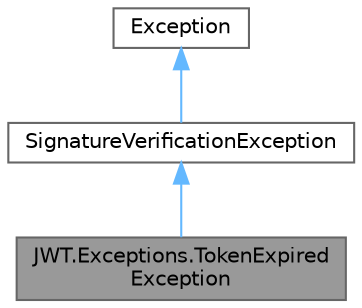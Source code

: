 digraph "JWT.Exceptions.TokenExpiredException"
{
 // LATEX_PDF_SIZE
  bgcolor="transparent";
  edge [fontname=Helvetica,fontsize=10,labelfontname=Helvetica,labelfontsize=10];
  node [fontname=Helvetica,fontsize=10,shape=box,height=0.2,width=0.4];
  Node1 [id="Node000001",label="JWT.Exceptions.TokenExpired\lException",height=0.2,width=0.4,color="gray40", fillcolor="grey60", style="filled", fontcolor="black",tooltip="Represents an exception thrown when when a token is expired."];
  Node2 -> Node1 [id="edge5_Node000001_Node000002",dir="back",color="steelblue1",style="solid",tooltip=" "];
  Node2 [id="Node000002",label="SignatureVerificationException",height=0.2,width=0.4,color="gray40", fillcolor="white", style="filled",URL="$class_j_w_t_1_1_exceptions_1_1_signature_verification_exception.html",tooltip="Represents an exception thrown when a signature validation fails."];
  Node3 -> Node2 [id="edge6_Node000002_Node000003",dir="back",color="steelblue1",style="solid",tooltip=" "];
  Node3 [id="Node000003",label="Exception",height=0.2,width=0.4,color="gray40", fillcolor="white", style="filled",tooltip=" "];
}
